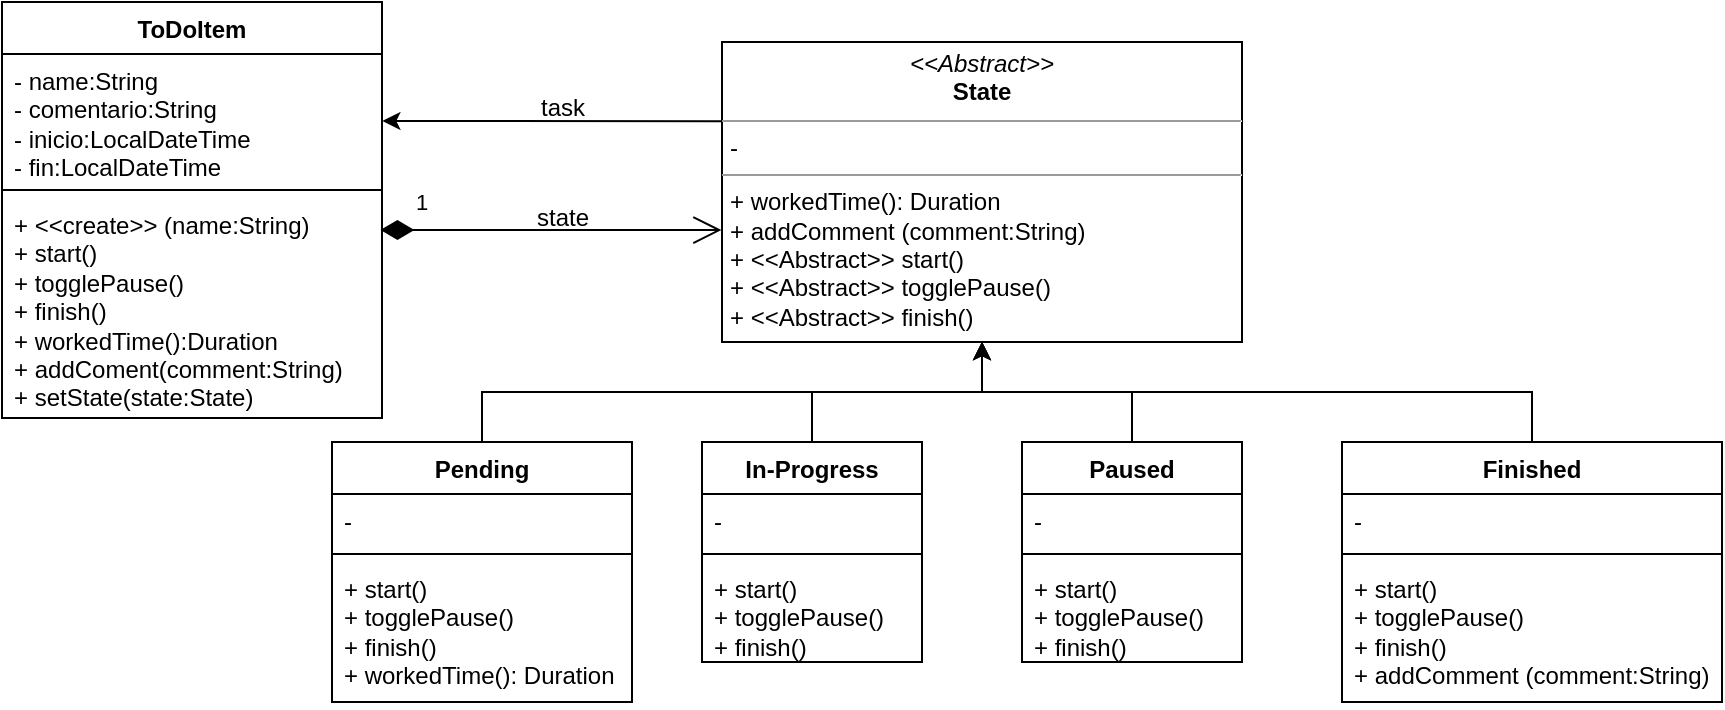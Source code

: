 <mxfile version="21.7.5" type="device">
  <diagram name="Page-1" id="1qRF2I72dcdL6lCnP_LZ">
    <mxGraphModel dx="712" dy="875" grid="1" gridSize="10" guides="1" tooltips="1" connect="1" arrows="1" fold="1" page="1" pageScale="1" pageWidth="827" pageHeight="1169" math="0" shadow="0">
      <root>
        <mxCell id="0" />
        <mxCell id="1" parent="0" />
        <mxCell id="MBdMeMp4xaBPOJsIg7NW-1" value="ToDoItem" style="swimlane;fontStyle=1;align=center;verticalAlign=top;childLayout=stackLayout;horizontal=1;startSize=26;horizontalStack=0;resizeParent=1;resizeParentMax=0;resizeLast=0;collapsible=1;marginBottom=0;whiteSpace=wrap;html=1;" parent="1" vertex="1">
          <mxGeometry x="5" y="100" width="190" height="208" as="geometry" />
        </mxCell>
        <mxCell id="MBdMeMp4xaBPOJsIg7NW-2" value="- name:String&lt;br&gt;- comentario:String&lt;br&gt;- inicio:LocalDateTime&lt;br&gt;- fin:LocalDateTime" style="text;strokeColor=none;fillColor=none;align=left;verticalAlign=top;spacingLeft=4;spacingRight=4;overflow=hidden;rotatable=0;points=[[0,0.5],[1,0.5]];portConstraint=eastwest;whiteSpace=wrap;html=1;" parent="MBdMeMp4xaBPOJsIg7NW-1" vertex="1">
          <mxGeometry y="26" width="190" height="64" as="geometry" />
        </mxCell>
        <mxCell id="MBdMeMp4xaBPOJsIg7NW-3" value="" style="line;strokeWidth=1;fillColor=none;align=left;verticalAlign=middle;spacingTop=-1;spacingLeft=3;spacingRight=3;rotatable=0;labelPosition=right;points=[];portConstraint=eastwest;strokeColor=inherit;" parent="MBdMeMp4xaBPOJsIg7NW-1" vertex="1">
          <mxGeometry y="90" width="190" height="8" as="geometry" />
        </mxCell>
        <mxCell id="MBdMeMp4xaBPOJsIg7NW-4" value="+ &amp;lt;&amp;lt;create&amp;gt;&amp;gt; (name:String)&lt;br&gt;+ start()&lt;br&gt;+ togglePause()&lt;br&gt;+ finish()&lt;br&gt;+ workedTime():Duration&lt;br&gt;+ addComent(comment:String)&lt;br&gt;+ setState(state:State)" style="text;strokeColor=none;fillColor=none;align=left;verticalAlign=top;spacingLeft=4;spacingRight=4;overflow=hidden;rotatable=0;points=[[0,0.5],[1,0.5]];portConstraint=eastwest;whiteSpace=wrap;html=1;" parent="MBdMeMp4xaBPOJsIg7NW-1" vertex="1">
          <mxGeometry y="98" width="190" height="110" as="geometry" />
        </mxCell>
        <mxCell id="MBdMeMp4xaBPOJsIg7NW-5" value="&lt;p style=&quot;margin:0px;margin-top:4px;text-align:center;&quot;&gt;&lt;i&gt;&amp;lt;&amp;lt;Abstract&amp;gt;&amp;gt;&lt;/i&gt;&lt;br&gt;&lt;b&gt;State&lt;/b&gt;&lt;/p&gt;&lt;hr size=&quot;1&quot;&gt;&lt;p style=&quot;margin:0px;margin-left:4px;&quot;&gt;-&lt;/p&gt;&lt;hr size=&quot;1&quot;&gt;&lt;p style=&quot;margin: 0px 0px 0px 4px;&quot;&gt;+ workedTime(): Duration&lt;/p&gt;&lt;p style=&quot;margin: 0px 0px 0px 4px;&quot;&gt;+ addComment (comment:String)&lt;/p&gt;&lt;p style=&quot;margin:0px;margin-left:4px;&quot;&gt;+ &amp;lt;&amp;lt;Abstract&amp;gt;&amp;gt; start()&lt;/p&gt;&lt;p style=&quot;margin:0px;margin-left:4px;&quot;&gt;+ &amp;lt;&amp;lt;Abstract&amp;gt;&amp;gt; togglePause()&lt;/p&gt;&lt;p style=&quot;margin:0px;margin-left:4px;&quot;&gt;+ &amp;lt;&amp;lt;Abstract&amp;gt;&amp;gt; finish()&lt;/p&gt;&lt;p style=&quot;margin:0px;margin-left:4px;&quot;&gt;&lt;br&gt;&lt;/p&gt;" style="verticalAlign=top;align=left;overflow=fill;fontSize=12;fontFamily=Helvetica;html=1;whiteSpace=wrap;" parent="1" vertex="1">
          <mxGeometry x="365" y="120" width="260" height="150" as="geometry" />
        </mxCell>
        <mxCell id="MBdMeMp4xaBPOJsIg7NW-8" value="state" style="text;html=1;align=center;verticalAlign=middle;resizable=0;points=[];autosize=1;strokeColor=none;fillColor=none;" parent="1" vertex="1">
          <mxGeometry x="260" y="193" width="50" height="30" as="geometry" />
        </mxCell>
        <mxCell id="MBdMeMp4xaBPOJsIg7NW-9" value="" style="endArrow=classic;html=1;rounded=0;exitX=-0.001;exitY=0.264;exitDx=0;exitDy=0;exitPerimeter=0;entryX=1.001;entryY=0.523;entryDx=0;entryDy=0;entryPerimeter=0;" parent="1" source="MBdMeMp4xaBPOJsIg7NW-5" target="MBdMeMp4xaBPOJsIg7NW-2" edge="1">
          <mxGeometry width="50" height="50" relative="1" as="geometry">
            <mxPoint x="340" y="360" as="sourcePoint" />
            <mxPoint x="210" y="160" as="targetPoint" />
          </mxGeometry>
        </mxCell>
        <mxCell id="MBdMeMp4xaBPOJsIg7NW-10" value="task" style="text;html=1;align=center;verticalAlign=middle;resizable=0;points=[];autosize=1;strokeColor=none;fillColor=none;" parent="1" vertex="1">
          <mxGeometry x="260" y="138" width="50" height="30" as="geometry" />
        </mxCell>
        <mxCell id="MBdMeMp4xaBPOJsIg7NW-11" value="Pending" style="swimlane;fontStyle=1;align=center;verticalAlign=top;childLayout=stackLayout;horizontal=1;startSize=26;horizontalStack=0;resizeParent=1;resizeParentMax=0;resizeLast=0;collapsible=1;marginBottom=0;whiteSpace=wrap;html=1;" parent="1" vertex="1">
          <mxGeometry x="170" y="320" width="150" height="130" as="geometry" />
        </mxCell>
        <mxCell id="MBdMeMp4xaBPOJsIg7NW-12" value="-" style="text;strokeColor=none;fillColor=none;align=left;verticalAlign=top;spacingLeft=4;spacingRight=4;overflow=hidden;rotatable=0;points=[[0,0.5],[1,0.5]];portConstraint=eastwest;whiteSpace=wrap;html=1;" parent="MBdMeMp4xaBPOJsIg7NW-11" vertex="1">
          <mxGeometry y="26" width="150" height="26" as="geometry" />
        </mxCell>
        <mxCell id="MBdMeMp4xaBPOJsIg7NW-13" value="" style="line;strokeWidth=1;fillColor=none;align=left;verticalAlign=middle;spacingTop=-1;spacingLeft=3;spacingRight=3;rotatable=0;labelPosition=right;points=[];portConstraint=eastwest;strokeColor=inherit;" parent="MBdMeMp4xaBPOJsIg7NW-11" vertex="1">
          <mxGeometry y="52" width="150" height="8" as="geometry" />
        </mxCell>
        <mxCell id="MBdMeMp4xaBPOJsIg7NW-14" value="+ start()&lt;br&gt;+ togglePause()&lt;br&gt;+ finish()&lt;br&gt;+ workedTime(): Duration" style="text;strokeColor=none;fillColor=none;align=left;verticalAlign=top;spacingLeft=4;spacingRight=4;overflow=hidden;rotatable=0;points=[[0,0.5],[1,0.5]];portConstraint=eastwest;whiteSpace=wrap;html=1;" parent="MBdMeMp4xaBPOJsIg7NW-11" vertex="1">
          <mxGeometry y="60" width="150" height="70" as="geometry" />
        </mxCell>
        <mxCell id="MBdMeMp4xaBPOJsIg7NW-15" value="In-Progress" style="swimlane;fontStyle=1;align=center;verticalAlign=top;childLayout=stackLayout;horizontal=1;startSize=26;horizontalStack=0;resizeParent=1;resizeParentMax=0;resizeLast=0;collapsible=1;marginBottom=0;whiteSpace=wrap;html=1;" parent="1" vertex="1">
          <mxGeometry x="355" y="320" width="110" height="110" as="geometry" />
        </mxCell>
        <mxCell id="MBdMeMp4xaBPOJsIg7NW-16" value="-" style="text;strokeColor=none;fillColor=none;align=left;verticalAlign=top;spacingLeft=4;spacingRight=4;overflow=hidden;rotatable=0;points=[[0,0.5],[1,0.5]];portConstraint=eastwest;whiteSpace=wrap;html=1;" parent="MBdMeMp4xaBPOJsIg7NW-15" vertex="1">
          <mxGeometry y="26" width="110" height="26" as="geometry" />
        </mxCell>
        <mxCell id="MBdMeMp4xaBPOJsIg7NW-17" value="" style="line;strokeWidth=1;fillColor=none;align=left;verticalAlign=middle;spacingTop=-1;spacingLeft=3;spacingRight=3;rotatable=0;labelPosition=right;points=[];portConstraint=eastwest;strokeColor=inherit;" parent="MBdMeMp4xaBPOJsIg7NW-15" vertex="1">
          <mxGeometry y="52" width="110" height="8" as="geometry" />
        </mxCell>
        <mxCell id="MBdMeMp4xaBPOJsIg7NW-18" value="+ start()&lt;br&gt;+ togglePause()&lt;br&gt;+ finish()" style="text;strokeColor=none;fillColor=none;align=left;verticalAlign=top;spacingLeft=4;spacingRight=4;overflow=hidden;rotatable=0;points=[[0,0.5],[1,0.5]];portConstraint=eastwest;whiteSpace=wrap;html=1;" parent="MBdMeMp4xaBPOJsIg7NW-15" vertex="1">
          <mxGeometry y="60" width="110" height="50" as="geometry" />
        </mxCell>
        <mxCell id="MBdMeMp4xaBPOJsIg7NW-19" value="Paused" style="swimlane;fontStyle=1;align=center;verticalAlign=top;childLayout=stackLayout;horizontal=1;startSize=26;horizontalStack=0;resizeParent=1;resizeParentMax=0;resizeLast=0;collapsible=1;marginBottom=0;whiteSpace=wrap;html=1;" parent="1" vertex="1">
          <mxGeometry x="515" y="320" width="110" height="110" as="geometry" />
        </mxCell>
        <mxCell id="MBdMeMp4xaBPOJsIg7NW-20" value="-" style="text;strokeColor=none;fillColor=none;align=left;verticalAlign=top;spacingLeft=4;spacingRight=4;overflow=hidden;rotatable=0;points=[[0,0.5],[1,0.5]];portConstraint=eastwest;whiteSpace=wrap;html=1;" parent="MBdMeMp4xaBPOJsIg7NW-19" vertex="1">
          <mxGeometry y="26" width="110" height="26" as="geometry" />
        </mxCell>
        <mxCell id="MBdMeMp4xaBPOJsIg7NW-21" value="" style="line;strokeWidth=1;fillColor=none;align=left;verticalAlign=middle;spacingTop=-1;spacingLeft=3;spacingRight=3;rotatable=0;labelPosition=right;points=[];portConstraint=eastwest;strokeColor=inherit;" parent="MBdMeMp4xaBPOJsIg7NW-19" vertex="1">
          <mxGeometry y="52" width="110" height="8" as="geometry" />
        </mxCell>
        <mxCell id="MBdMeMp4xaBPOJsIg7NW-22" value="+ start()&lt;br&gt;+ togglePause()&lt;br&gt;+ finish()" style="text;strokeColor=none;fillColor=none;align=left;verticalAlign=top;spacingLeft=4;spacingRight=4;overflow=hidden;rotatable=0;points=[[0,0.5],[1,0.5]];portConstraint=eastwest;whiteSpace=wrap;html=1;" parent="MBdMeMp4xaBPOJsIg7NW-19" vertex="1">
          <mxGeometry y="60" width="110" height="50" as="geometry" />
        </mxCell>
        <mxCell id="MBdMeMp4xaBPOJsIg7NW-23" value="Finished" style="swimlane;fontStyle=1;align=center;verticalAlign=top;childLayout=stackLayout;horizontal=1;startSize=26;horizontalStack=0;resizeParent=1;resizeParentMax=0;resizeLast=0;collapsible=1;marginBottom=0;whiteSpace=wrap;html=1;" parent="1" vertex="1">
          <mxGeometry x="675" y="320" width="190" height="130" as="geometry" />
        </mxCell>
        <mxCell id="MBdMeMp4xaBPOJsIg7NW-24" value="-" style="text;strokeColor=none;fillColor=none;align=left;verticalAlign=top;spacingLeft=4;spacingRight=4;overflow=hidden;rotatable=0;points=[[0,0.5],[1,0.5]];portConstraint=eastwest;whiteSpace=wrap;html=1;" parent="MBdMeMp4xaBPOJsIg7NW-23" vertex="1">
          <mxGeometry y="26" width="190" height="26" as="geometry" />
        </mxCell>
        <mxCell id="MBdMeMp4xaBPOJsIg7NW-25" value="" style="line;strokeWidth=1;fillColor=none;align=left;verticalAlign=middle;spacingTop=-1;spacingLeft=3;spacingRight=3;rotatable=0;labelPosition=right;points=[];portConstraint=eastwest;strokeColor=inherit;" parent="MBdMeMp4xaBPOJsIg7NW-23" vertex="1">
          <mxGeometry y="52" width="190" height="8" as="geometry" />
        </mxCell>
        <mxCell id="MBdMeMp4xaBPOJsIg7NW-26" value="+ start()&lt;br&gt;+ togglePause()&lt;br&gt;+ finish()&lt;br&gt;+ addComment (comment:String)" style="text;strokeColor=none;fillColor=none;align=left;verticalAlign=top;spacingLeft=4;spacingRight=4;overflow=hidden;rotatable=0;points=[[0,0.5],[1,0.5]];portConstraint=eastwest;whiteSpace=wrap;html=1;" parent="MBdMeMp4xaBPOJsIg7NW-23" vertex="1">
          <mxGeometry y="60" width="190" height="70" as="geometry" />
        </mxCell>
        <mxCell id="MBdMeMp4xaBPOJsIg7NW-27" value="" style="endArrow=classic;html=1;rounded=0;exitX=0.5;exitY=0;exitDx=0;exitDy=0;entryX=0.5;entryY=1;entryDx=0;entryDy=0;edgeStyle=orthogonalEdgeStyle;" parent="1" source="MBdMeMp4xaBPOJsIg7NW-11" target="MBdMeMp4xaBPOJsIg7NW-5" edge="1">
          <mxGeometry width="50" height="50" relative="1" as="geometry">
            <mxPoint x="380" y="460" as="sourcePoint" />
            <mxPoint x="430" y="410" as="targetPoint" />
          </mxGeometry>
        </mxCell>
        <mxCell id="MBdMeMp4xaBPOJsIg7NW-28" value="" style="endArrow=classic;html=1;rounded=0;exitX=0.5;exitY=0;exitDx=0;exitDy=0;entryX=0.5;entryY=1;entryDx=0;entryDy=0;edgeStyle=orthogonalEdgeStyle;" parent="1" source="MBdMeMp4xaBPOJsIg7NW-15" target="MBdMeMp4xaBPOJsIg7NW-5" edge="1">
          <mxGeometry width="50" height="50" relative="1" as="geometry">
            <mxPoint x="260" y="330" as="sourcePoint" />
            <mxPoint x="500" y="280" as="targetPoint" />
          </mxGeometry>
        </mxCell>
        <mxCell id="MBdMeMp4xaBPOJsIg7NW-29" value="" style="endArrow=classic;html=1;rounded=0;exitX=0.5;exitY=0;exitDx=0;exitDy=0;entryX=0.5;entryY=1;entryDx=0;entryDy=0;edgeStyle=orthogonalEdgeStyle;" parent="1" source="MBdMeMp4xaBPOJsIg7NW-19" target="MBdMeMp4xaBPOJsIg7NW-5" edge="1">
          <mxGeometry width="50" height="50" relative="1" as="geometry">
            <mxPoint x="420" y="330" as="sourcePoint" />
            <mxPoint x="500" y="280" as="targetPoint" />
          </mxGeometry>
        </mxCell>
        <mxCell id="MBdMeMp4xaBPOJsIg7NW-30" value="" style="endArrow=classic;html=1;rounded=0;exitX=0.5;exitY=0;exitDx=0;exitDy=0;entryX=0.5;entryY=1;entryDx=0;entryDy=0;edgeStyle=orthogonalEdgeStyle;" parent="1" source="MBdMeMp4xaBPOJsIg7NW-23" target="MBdMeMp4xaBPOJsIg7NW-5" edge="1">
          <mxGeometry width="50" height="50" relative="1" as="geometry">
            <mxPoint x="580" y="330" as="sourcePoint" />
            <mxPoint x="500" y="280" as="targetPoint" />
          </mxGeometry>
        </mxCell>
        <mxCell id="MBdMeMp4xaBPOJsIg7NW-7" value="1" style="endArrow=open;html=1;endSize=12;startArrow=diamondThin;startSize=14;startFill=1;edgeStyle=orthogonalEdgeStyle;align=left;verticalAlign=bottom;rounded=0;entryX=-0.001;entryY=0.627;entryDx=0;entryDy=0;entryPerimeter=0;exitX=0.996;exitY=0.145;exitDx=0;exitDy=0;exitPerimeter=0;" parent="1" source="MBdMeMp4xaBPOJsIg7NW-4" target="MBdMeMp4xaBPOJsIg7NW-5" edge="1">
          <mxGeometry x="-0.821" y="5" relative="1" as="geometry">
            <mxPoint x="217.5" y="214" as="sourcePoint" />
            <mxPoint x="369.98" y="214" as="targetPoint" />
            <Array as="points" />
            <mxPoint as="offset" />
          </mxGeometry>
        </mxCell>
      </root>
    </mxGraphModel>
  </diagram>
</mxfile>
